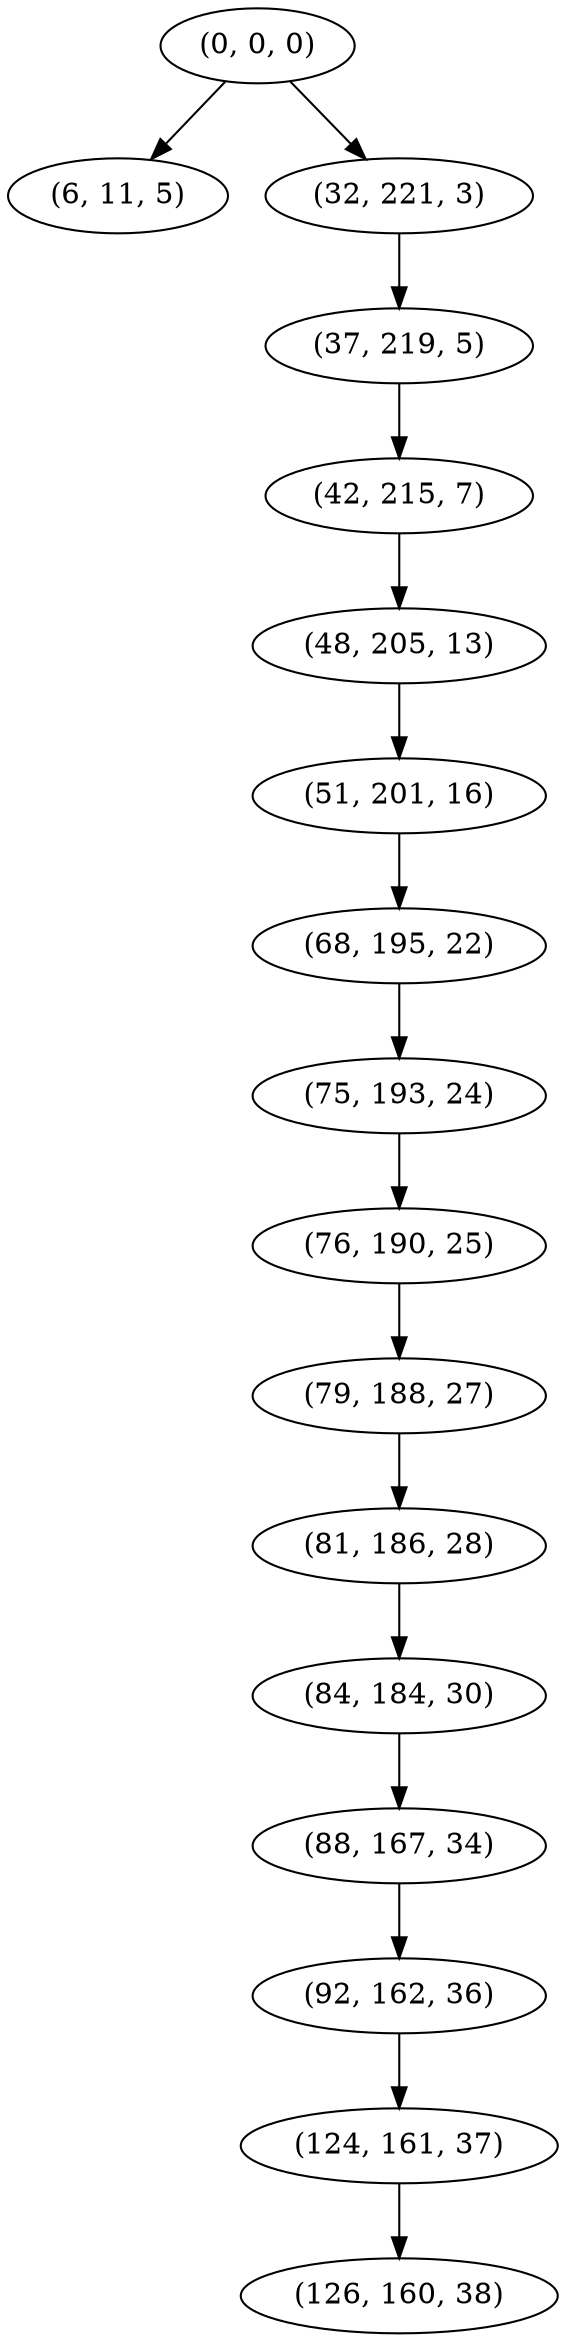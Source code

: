 digraph tree {
    "(0, 0, 0)";
    "(6, 11, 5)";
    "(32, 221, 3)";
    "(37, 219, 5)";
    "(42, 215, 7)";
    "(48, 205, 13)";
    "(51, 201, 16)";
    "(68, 195, 22)";
    "(75, 193, 24)";
    "(76, 190, 25)";
    "(79, 188, 27)";
    "(81, 186, 28)";
    "(84, 184, 30)";
    "(88, 167, 34)";
    "(92, 162, 36)";
    "(124, 161, 37)";
    "(126, 160, 38)";
    "(0, 0, 0)" -> "(6, 11, 5)";
    "(0, 0, 0)" -> "(32, 221, 3)";
    "(32, 221, 3)" -> "(37, 219, 5)";
    "(37, 219, 5)" -> "(42, 215, 7)";
    "(42, 215, 7)" -> "(48, 205, 13)";
    "(48, 205, 13)" -> "(51, 201, 16)";
    "(51, 201, 16)" -> "(68, 195, 22)";
    "(68, 195, 22)" -> "(75, 193, 24)";
    "(75, 193, 24)" -> "(76, 190, 25)";
    "(76, 190, 25)" -> "(79, 188, 27)";
    "(79, 188, 27)" -> "(81, 186, 28)";
    "(81, 186, 28)" -> "(84, 184, 30)";
    "(84, 184, 30)" -> "(88, 167, 34)";
    "(88, 167, 34)" -> "(92, 162, 36)";
    "(92, 162, 36)" -> "(124, 161, 37)";
    "(124, 161, 37)" -> "(126, 160, 38)";
}
